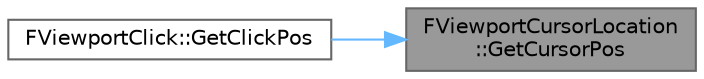 digraph "FViewportCursorLocation::GetCursorPos"
{
 // INTERACTIVE_SVG=YES
 // LATEX_PDF_SIZE
  bgcolor="transparent";
  edge [fontname=Helvetica,fontsize=10,labelfontname=Helvetica,labelfontsize=10];
  node [fontname=Helvetica,fontsize=10,shape=box,height=0.2,width=0.4];
  rankdir="RL";
  Node1 [id="Node000001",label="FViewportCursorLocation\l::GetCursorPos",height=0.2,width=0.4,color="gray40", fillcolor="grey60", style="filled", fontcolor="black",tooltip=" "];
  Node1 -> Node2 [id="edge1_Node000001_Node000002",dir="back",color="steelblue1",style="solid",tooltip=" "];
  Node2 [id="Node000002",label="FViewportClick::GetClickPos",height=0.2,width=0.4,color="grey40", fillcolor="white", style="filled",URL="$db/d98/structFViewportClick.html#a28c635a7d76257bf998356d8b6fe4a59",tooltip=" "];
}
